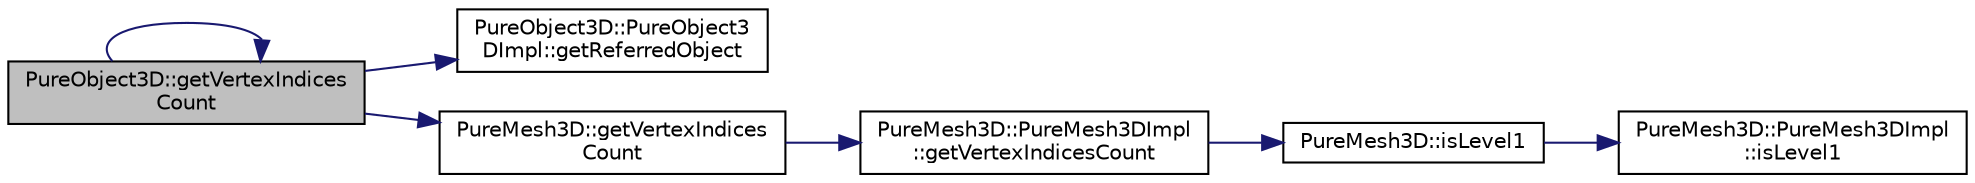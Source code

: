 digraph "PureObject3D::getVertexIndicesCount"
{
 // LATEX_PDF_SIZE
  edge [fontname="Helvetica",fontsize="10",labelfontname="Helvetica",labelfontsize="10"];
  node [fontname="Helvetica",fontsize="10",shape=record];
  rankdir="LR";
  Node1 [label="PureObject3D::getVertexIndices\lCount",height=0.2,width=0.4,color="black", fillcolor="grey75", style="filled", fontcolor="black",tooltip="Gets the number of total vertex indices."];
  Node1 -> Node2 [color="midnightblue",fontsize="10",style="solid",fontname="Helvetica"];
  Node2 [label="PureObject3D::PureObject3\lDImpl::getReferredObject",height=0.2,width=0.4,color="black", fillcolor="white", style="filled",URL="$class_pure_object3_d_1_1_pure_object3_d_impl.html#a40d9f6688f4f5c505ca45cb476c36eec",tooltip=" "];
  Node1 -> Node3 [color="midnightblue",fontsize="10",style="solid",fontname="Helvetica"];
  Node3 [label="PureMesh3D::getVertexIndices\lCount",height=0.2,width=0.4,color="black", fillcolor="white", style="filled",URL="$class_pure_mesh3_d.html#a93642a1526f1150a42da2d968a3950ae",tooltip="Gets the number of total vertex indices."];
  Node3 -> Node4 [color="midnightblue",fontsize="10",style="solid",fontname="Helvetica"];
  Node4 [label="PureMesh3D::PureMesh3DImpl\l::getVertexIndicesCount",height=0.2,width=0.4,color="black", fillcolor="white", style="filled",URL="$class_pure_mesh3_d_1_1_pure_mesh3_d_impl.html#a889e15de6b6c046fbe987b4d3a2d8655",tooltip=" "];
  Node4 -> Node5 [color="midnightblue",fontsize="10",style="solid",fontname="Helvetica"];
  Node5 [label="PureMesh3D::isLevel1",height=0.2,width=0.4,color="black", fillcolor="white", style="filled",URL="$class_pure_mesh3_d.html#a5994d09a83ab409a273eeffff3d6b105",tooltip="Tells if the mesh is a level-1 parent mesh."];
  Node5 -> Node6 [color="midnightblue",fontsize="10",style="solid",fontname="Helvetica"];
  Node6 [label="PureMesh3D::PureMesh3DImpl\l::isLevel1",height=0.2,width=0.4,color="black", fillcolor="white", style="filled",URL="$class_pure_mesh3_d_1_1_pure_mesh3_d_impl.html#affd18ce4e5530fc032f1eb2d5c03c689",tooltip=" "];
  Node1 -> Node1 [color="midnightblue",fontsize="10",style="solid",fontname="Helvetica"];
}
